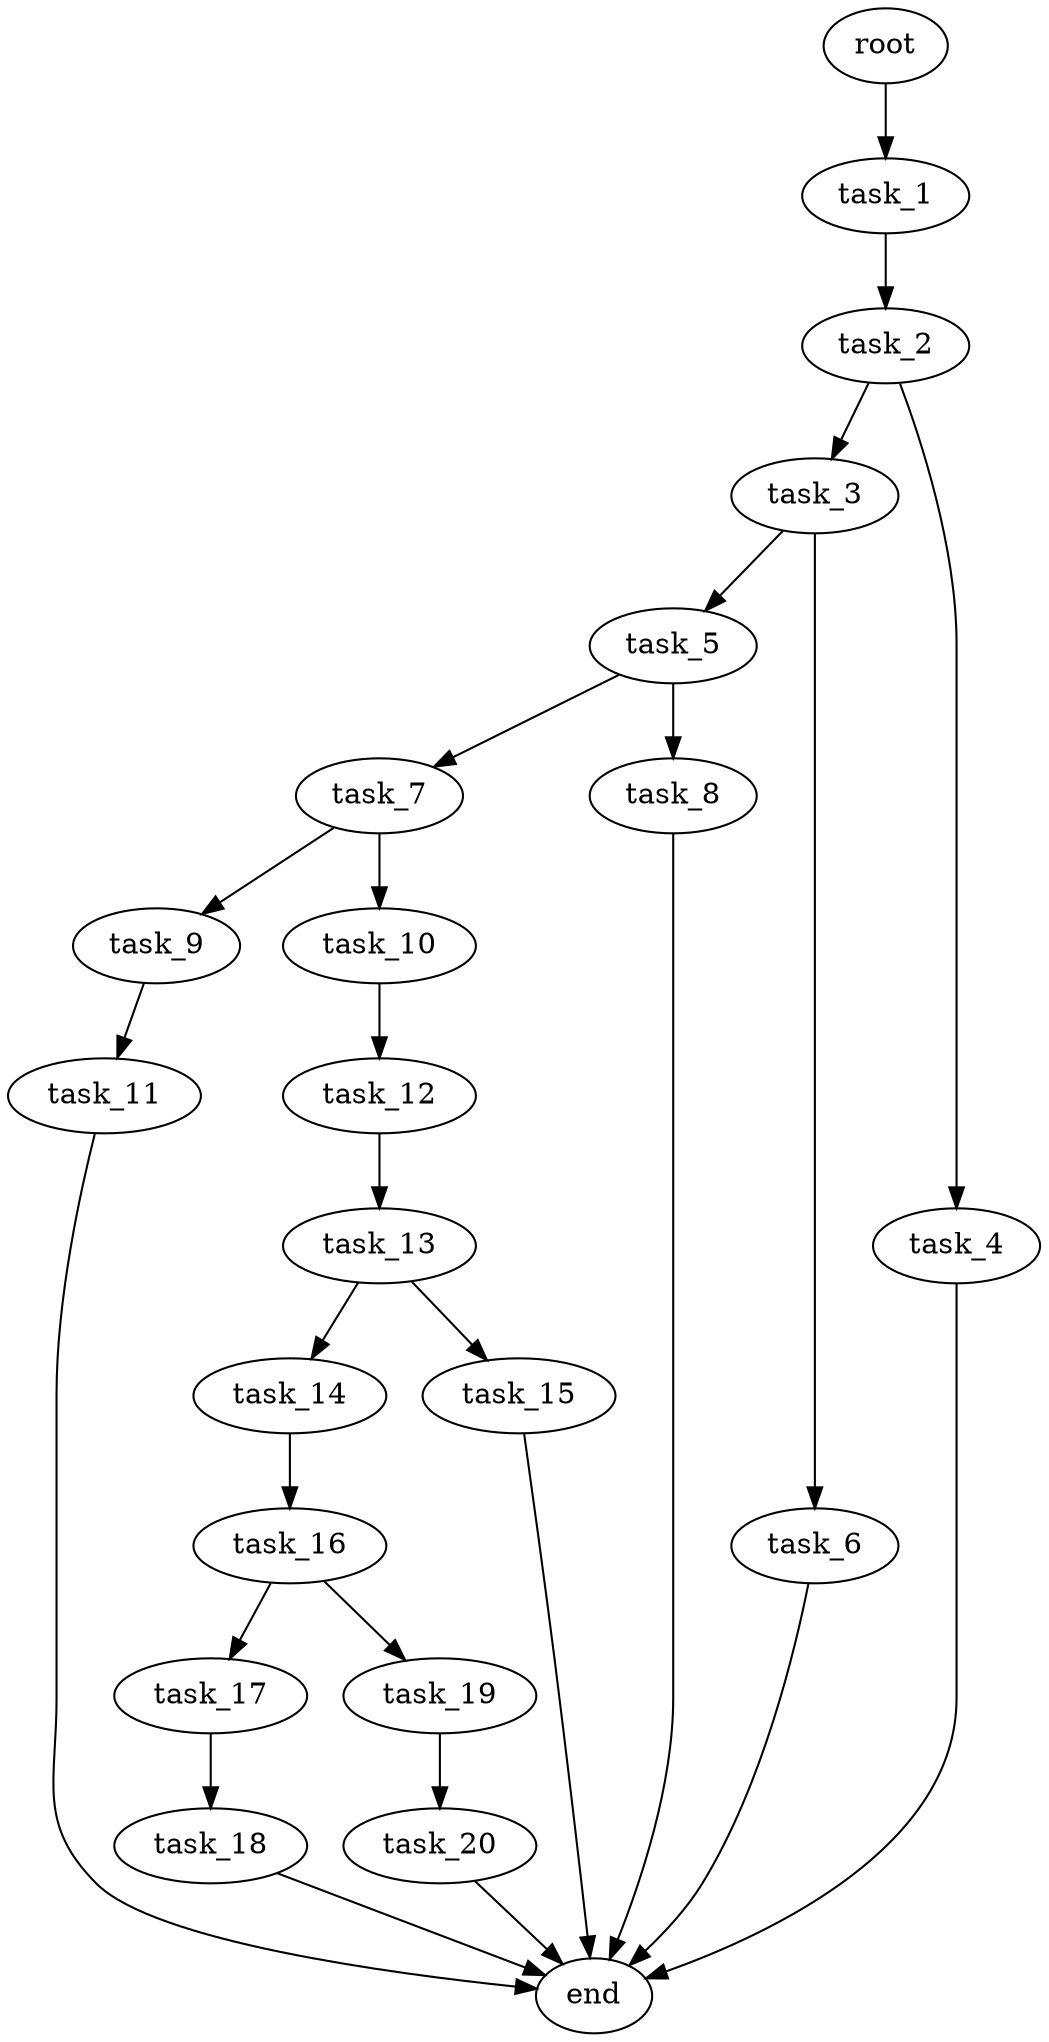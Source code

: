 digraph G {
  root [size="0.000000e+00"];
  task_1 [size="8.923846e+10"];
  task_2 [size="2.988612e+10"];
  task_3 [size="1.500143e+10"];
  task_4 [size="7.654978e+10"];
  task_5 [size="8.996971e+10"];
  task_6 [size="8.054493e+10"];
  task_7 [size="8.023835e+10"];
  task_8 [size="6.000733e+10"];
  task_9 [size="6.605643e+10"];
  task_10 [size="6.807877e+10"];
  task_11 [size="7.213111e+10"];
  task_12 [size="6.554350e+10"];
  task_13 [size="9.974694e+10"];
  task_14 [size="2.595003e+10"];
  task_15 [size="4.186238e+10"];
  task_16 [size="3.883361e+10"];
  task_17 [size="3.541547e+09"];
  task_18 [size="7.080982e+10"];
  task_19 [size="5.720852e+10"];
  task_20 [size="1.899962e+10"];
  end [size="0.000000e+00"];

  root -> task_1 [size="1.000000e-12"];
  task_1 -> task_2 [size="2.988612e+08"];
  task_2 -> task_3 [size="1.500143e+08"];
  task_2 -> task_4 [size="7.654978e+08"];
  task_3 -> task_5 [size="8.996971e+08"];
  task_3 -> task_6 [size="8.054493e+08"];
  task_4 -> end [size="1.000000e-12"];
  task_5 -> task_7 [size="8.023835e+08"];
  task_5 -> task_8 [size="6.000733e+08"];
  task_6 -> end [size="1.000000e-12"];
  task_7 -> task_9 [size="6.605643e+08"];
  task_7 -> task_10 [size="6.807877e+08"];
  task_8 -> end [size="1.000000e-12"];
  task_9 -> task_11 [size="7.213111e+08"];
  task_10 -> task_12 [size="6.554350e+08"];
  task_11 -> end [size="1.000000e-12"];
  task_12 -> task_13 [size="9.974694e+08"];
  task_13 -> task_14 [size="2.595003e+08"];
  task_13 -> task_15 [size="4.186238e+08"];
  task_14 -> task_16 [size="3.883361e+08"];
  task_15 -> end [size="1.000000e-12"];
  task_16 -> task_17 [size="3.541547e+07"];
  task_16 -> task_19 [size="5.720852e+08"];
  task_17 -> task_18 [size="7.080982e+08"];
  task_18 -> end [size="1.000000e-12"];
  task_19 -> task_20 [size="1.899962e+08"];
  task_20 -> end [size="1.000000e-12"];
}
